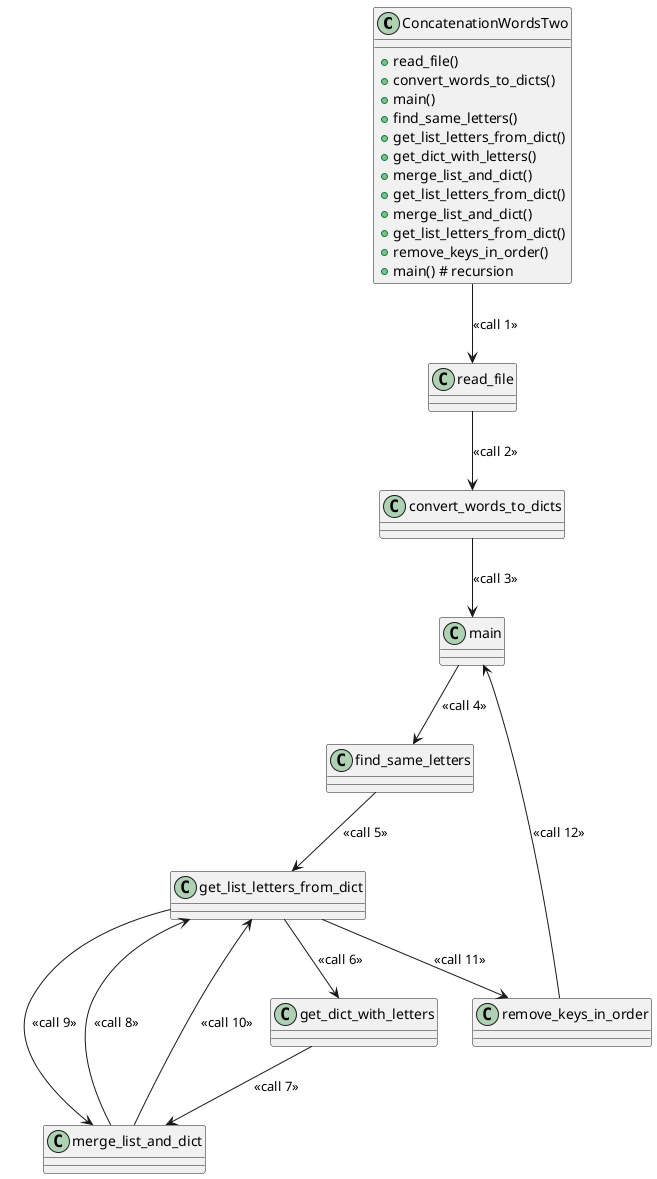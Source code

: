 @startuml

class ConcatenationWordsTwo {

  + read_file()
  + convert_words_to_dicts()
  + main()
  + find_same_letters()
  + get_list_letters_from_dict()
  + get_dict_with_letters()
  + merge_list_and_dict()
  + get_list_letters_from_dict()
  + merge_list_and_dict()
  + get_list_letters_from_dict()
  + remove_keys_in_order()
  + main() # recursion
}

ConcatenationWordsTwo --> read_file : <<call 1>>
read_file --> convert_words_to_dicts : <<call 2>>
convert_words_to_dicts --> main : <<call 3>>
main --> find_same_letters : <<call 4>>
find_same_letters --> get_list_letters_from_dict : <<call 5>>
get_list_letters_from_dict --> get_dict_with_letters : <<call 6>>
get_dict_with_letters --> merge_list_and_dict : <<call 7>>
merge_list_and_dict --> get_list_letters_from_dict : <<call 8>>
get_list_letters_from_dict --> merge_list_and_dict : <<call 9>>
merge_list_and_dict --> get_list_letters_from_dict : <<call 10>>
get_list_letters_from_dict --> remove_keys_in_order : <<call 11>>
remove_keys_in_order --> main : <<call 12>>

@enduml